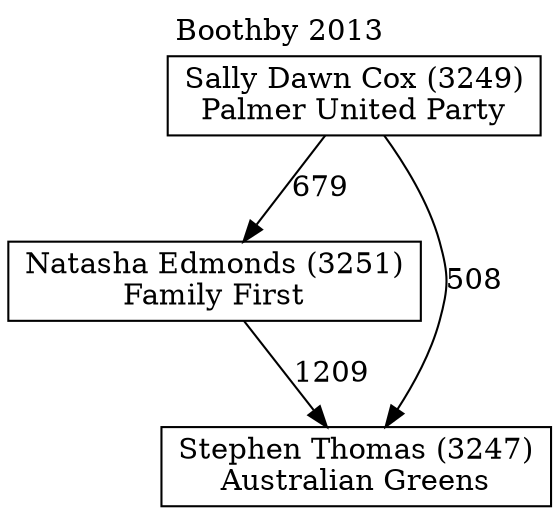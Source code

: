 // House preference flow
digraph "Stephen Thomas (3247)_Boothby_2013" {
	graph [label="Boothby 2013" labelloc=t mclimit=10]
	node [shape=box]
	"Natasha Edmonds (3251)" [label="Natasha Edmonds (3251)
Family First"]
	"Sally Dawn Cox (3249)" [label="Sally Dawn Cox (3249)
Palmer United Party"]
	"Stephen Thomas (3247)" [label="Stephen Thomas (3247)
Australian Greens"]
	"Natasha Edmonds (3251)" -> "Stephen Thomas (3247)" [label=1209]
	"Sally Dawn Cox (3249)" -> "Natasha Edmonds (3251)" [label=679]
	"Sally Dawn Cox (3249)" -> "Stephen Thomas (3247)" [label=508]
}
